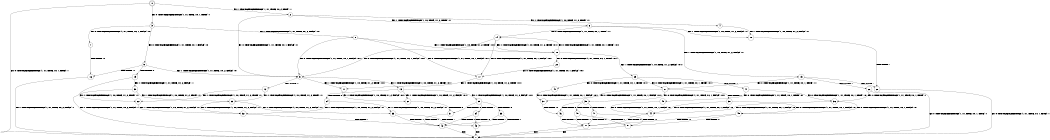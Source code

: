 digraph BCG {
size = "7, 10.5";
center = TRUE;
node [shape = circle];
0 [peripheries = 2];
0 -> 1 [label = "EX !0 !ATOMIC_EXCH_BRANCH (1, +1, TRUE, +0, 1, TRUE) !::"];
0 -> 2 [label = "EX !1 !ATOMIC_EXCH_BRANCH (1, +1, TRUE, +0, 2, TRUE) !::"];
0 -> 3 [label = "EX !0 !ATOMIC_EXCH_BRANCH (1, +1, TRUE, +0, 1, TRUE) !::"];
2 -> 4 [label = "EX !1 !ATOMIC_EXCH_BRANCH (1, +0, TRUE, +1, 2, TRUE) !:1:"];
2 -> 5 [label = "EX !0 !ATOMIC_EXCH_BRANCH (1, +1, TRUE, +0, 1, FALSE) !:1:"];
2 -> 6 [label = "EX !1 !ATOMIC_EXCH_BRANCH (1, +0, TRUE, +1, 2, TRUE) !:1:"];
3 -> 7 [label = "EX !0 !ATOMIC_EXCH_BRANCH (1, +1, TRUE, +0, 1, FALSE) !:0:"];
3 -> 8 [label = "EX !1 !ATOMIC_EXCH_BRANCH (1, +1, TRUE, +0, 2, FALSE) !:0:"];
3 -> 9 [label = "EX !0 !ATOMIC_EXCH_BRANCH (1, +1, TRUE, +0, 1, FALSE) !:0:"];
4 -> 10 [label = "EX !1 !ATOMIC_EXCH_BRANCH (1, +0, TRUE, +1, 2, FALSE) !:1:"];
5 -> 11 [label = "EX !1 !ATOMIC_EXCH_BRANCH (1, +0, TRUE, +1, 2, TRUE) !:0:1:"];
5 -> 12 [label = "TERMINATE !0"];
5 -> 13 [label = "EX !1 !ATOMIC_EXCH_BRANCH (1, +0, TRUE, +1, 2, TRUE) !:0:1:"];
6 -> 10 [label = "EX !1 !ATOMIC_EXCH_BRANCH (1, +0, TRUE, +1, 2, FALSE) !:1:"];
6 -> 14 [label = "EX !0 !ATOMIC_EXCH_BRANCH (1, +1, TRUE, +0, 1, TRUE) !:1:"];
6 -> 15 [label = "EX !1 !ATOMIC_EXCH_BRANCH (1, +0, TRUE, +1, 2, FALSE) !:1:"];
7 -> 16 [label = "TERMINATE !0"];
8 -> 17 [label = "EX !0 !ATOMIC_EXCH_BRANCH (1, +1, TRUE, +0, 1, FALSE) !:0:1:"];
8 -> 18 [label = "EX !1 !ATOMIC_EXCH_BRANCH (1, +0, TRUE, +1, 2, TRUE) !:0:1:"];
8 -> 5 [label = "EX !0 !ATOMIC_EXCH_BRANCH (1, +1, TRUE, +0, 1, FALSE) !:0:1:"];
9 -> 16 [label = "TERMINATE !0"];
9 -> 19 [label = "TERMINATE !0"];
9 -> 5 [label = "EX !1 !ATOMIC_EXCH_BRANCH (1, +1, TRUE, +0, 2, FALSE) !:0:"];
10 -> 20 [label = "TERMINATE !1"];
11 -> 21 [label = "EX !1 !ATOMIC_EXCH_BRANCH (1, +0, TRUE, +1, 2, FALSE) !:0:1:"];
12 -> 22 [label = "EX !1 !ATOMIC_EXCH_BRANCH (1, +0, TRUE, +1, 2, TRUE) !:1:"];
12 -> 23 [label = "EX !1 !ATOMIC_EXCH_BRANCH (1, +0, TRUE, +1, 2, TRUE) !:1:"];
13 -> 21 [label = "EX !1 !ATOMIC_EXCH_BRANCH (1, +0, TRUE, +1, 2, FALSE) !:0:1:"];
13 -> 24 [label = "TERMINATE !0"];
13 -> 25 [label = "EX !1 !ATOMIC_EXCH_BRANCH (1, +0, TRUE, +1, 2, FALSE) !:0:1:"];
14 -> 17 [label = "EX !0 !ATOMIC_EXCH_BRANCH (1, +1, TRUE, +0, 1, FALSE) !:0:1:"];
14 -> 18 [label = "EX !1 !ATOMIC_EXCH_BRANCH (1, +0, TRUE, +1, 2, TRUE) !:0:1:"];
14 -> 5 [label = "EX !0 !ATOMIC_EXCH_BRANCH (1, +1, TRUE, +0, 1, FALSE) !:0:1:"];
15 -> 20 [label = "TERMINATE !1"];
15 -> 26 [label = "TERMINATE !1"];
15 -> 27 [label = "EX !0 !ATOMIC_EXCH_BRANCH (1, +1, TRUE, +0, 1, TRUE) !:1:"];
16 -> 1 [label = "EX !1 !ATOMIC_EXCH_BRANCH (1, +1, TRUE, +0, 2, FALSE) !::"];
17 -> 11 [label = "EX !1 !ATOMIC_EXCH_BRANCH (1, +0, TRUE, +1, 2, TRUE) !:0:1:"];
18 -> 28 [label = "EX !0 !ATOMIC_EXCH_BRANCH (1, +1, TRUE, +0, 1, TRUE) !:0:1:"];
18 -> 29 [label = "EX !1 !ATOMIC_EXCH_BRANCH (1, +0, TRUE, +1, 2, FALSE) !:0:1:"];
18 -> 14 [label = "EX !0 !ATOMIC_EXCH_BRANCH (1, +1, TRUE, +0, 1, TRUE) !:0:1:"];
19 -> 1 [label = "EX !1 !ATOMIC_EXCH_BRANCH (1, +1, TRUE, +0, 2, FALSE) !::"];
19 -> 30 [label = "EX !1 !ATOMIC_EXCH_BRANCH (1, +1, TRUE, +0, 2, FALSE) !::"];
20 -> 1 [label = "EX !0 !ATOMIC_EXCH_BRANCH (1, +1, TRUE, +0, 1, TRUE) !::"];
21 -> 31 [label = "TERMINATE !0"];
22 -> 32 [label = "EX !1 !ATOMIC_EXCH_BRANCH (1, +0, TRUE, +1, 2, FALSE) !:1:"];
23 -> 32 [label = "EX !1 !ATOMIC_EXCH_BRANCH (1, +0, TRUE, +1, 2, FALSE) !:1:"];
23 -> 33 [label = "EX !1 !ATOMIC_EXCH_BRANCH (1, +0, TRUE, +1, 2, FALSE) !:1:"];
24 -> 32 [label = "EX !1 !ATOMIC_EXCH_BRANCH (1, +0, TRUE, +1, 2, FALSE) !:1:"];
24 -> 33 [label = "EX !1 !ATOMIC_EXCH_BRANCH (1, +0, TRUE, +1, 2, FALSE) !:1:"];
25 -> 31 [label = "TERMINATE !0"];
25 -> 34 [label = "TERMINATE !1"];
25 -> 35 [label = "TERMINATE !0"];
26 -> 1 [label = "EX !0 !ATOMIC_EXCH_BRANCH (1, +1, TRUE, +0, 1, TRUE) !::"];
26 -> 36 [label = "EX !0 !ATOMIC_EXCH_BRANCH (1, +1, TRUE, +0, 1, TRUE) !::"];
27 -> 37 [label = "EX !0 !ATOMIC_EXCH_BRANCH (1, +1, TRUE, +0, 1, FALSE) !:0:1:"];
27 -> 38 [label = "TERMINATE !1"];
27 -> 39 [label = "EX !0 !ATOMIC_EXCH_BRANCH (1, +1, TRUE, +0, 1, FALSE) !:0:1:"];
28 -> 17 [label = "EX !0 !ATOMIC_EXCH_BRANCH (1, +1, TRUE, +0, 1, FALSE) !:0:1:"];
29 -> 40 [label = "EX !0 !ATOMIC_EXCH_BRANCH (1, +1, TRUE, +0, 1, TRUE) !:0:1:"];
29 -> 41 [label = "TERMINATE !1"];
29 -> 27 [label = "EX !0 !ATOMIC_EXCH_BRANCH (1, +1, TRUE, +0, 1, TRUE) !:0:1:"];
30 -> 22 [label = "EX !1 !ATOMIC_EXCH_BRANCH (1, +0, TRUE, +1, 2, TRUE) !:1:"];
30 -> 23 [label = "EX !1 !ATOMIC_EXCH_BRANCH (1, +0, TRUE, +1, 2, TRUE) !:1:"];
31 -> 42 [label = "TERMINATE !1"];
32 -> 42 [label = "TERMINATE !1"];
33 -> 42 [label = "TERMINATE !1"];
33 -> 43 [label = "TERMINATE !1"];
34 -> 42 [label = "TERMINATE !0"];
34 -> 43 [label = "TERMINATE !0"];
35 -> 42 [label = "TERMINATE !1"];
35 -> 43 [label = "TERMINATE !1"];
36 -> 44 [label = "EX !0 !ATOMIC_EXCH_BRANCH (1, +1, TRUE, +0, 1, FALSE) !:0:"];
36 -> 45 [label = "EX !0 !ATOMIC_EXCH_BRANCH (1, +1, TRUE, +0, 1, FALSE) !:0:"];
37 -> 46 [label = "TERMINATE !0"];
38 -> 44 [label = "EX !0 !ATOMIC_EXCH_BRANCH (1, +1, TRUE, +0, 1, FALSE) !:0:"];
38 -> 45 [label = "EX !0 !ATOMIC_EXCH_BRANCH (1, +1, TRUE, +0, 1, FALSE) !:0:"];
39 -> 46 [label = "TERMINATE !0"];
39 -> 47 [label = "TERMINATE !1"];
39 -> 48 [label = "TERMINATE !0"];
40 -> 37 [label = "EX !0 !ATOMIC_EXCH_BRANCH (1, +1, TRUE, +0, 1, FALSE) !:0:1:"];
41 -> 49 [label = "EX !0 !ATOMIC_EXCH_BRANCH (1, +1, TRUE, +0, 1, TRUE) !:0:"];
41 -> 36 [label = "EX !0 !ATOMIC_EXCH_BRANCH (1, +1, TRUE, +0, 1, TRUE) !:0:"];
42 -> 1 [label = "exit"];
43 -> 1 [label = "exit"];
44 -> 50 [label = "TERMINATE !0"];
45 -> 50 [label = "TERMINATE !0"];
45 -> 51 [label = "TERMINATE !0"];
46 -> 50 [label = "TERMINATE !1"];
47 -> 50 [label = "TERMINATE !0"];
47 -> 51 [label = "TERMINATE !0"];
48 -> 50 [label = "TERMINATE !1"];
48 -> 51 [label = "TERMINATE !1"];
49 -> 44 [label = "EX !0 !ATOMIC_EXCH_BRANCH (1, +1, TRUE, +0, 1, FALSE) !:0:"];
50 -> 1 [label = "exit"];
51 -> 1 [label = "exit"];
}
